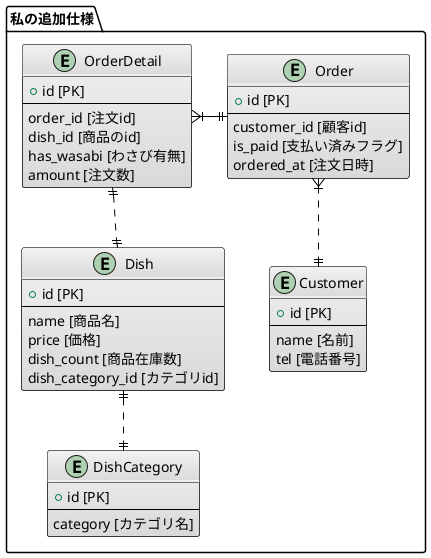 @startuml


!define METAL #F2F2F2-D9D9D9

skinparam class {
    BackgroundColor METAL
    BorderColor Black
    ArrowColor Black
}

package "私の追加仕様" as problem01 {
    entity "Customer" as customer {
        + id [PK]
        --
          name [名前]
          tel [電話番号]
    }

    entity "Order" as order {
        + id [PK]
        --
         customer_id [顧客id]
         is_paid [支払い済みフラグ]
         ordered_at [注文日時]      
    }

    entity "OrderDetail" as order_detail {
        + id [PK]
        --
          order_id [注文id]
          dish_id [商品のid]
          has_wasabi [わさび有無]
          amount [注文数] 
    }

    entity "Dish" as dish {
        + id [PK]
        --
        name [商品名]
        price [価格]
        dish_count [商品在庫数]
        dish_category_id [カテゴリid]
    }

    entity "DishCategory" as dish_category {
        + id [PK]
        --
        category [カテゴリ名]
    }
}

order }|..|| customer
order ||-le-|{ order_detail
order_detail ||..|| dish
dish ||..||dish_category

@enduml